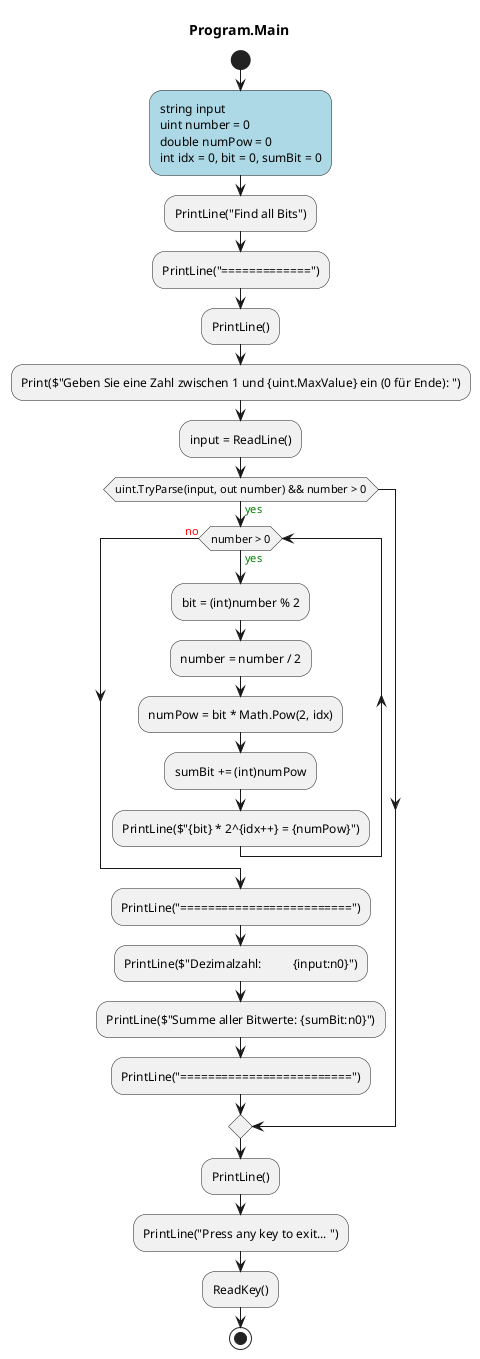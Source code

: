 @startuml Program.Main
title Program.Main
start
#LightBlue:string input
uint number = 0
double numPow = 0
int idx = 0, bit = 0, sumBit = 0;
:PrintLine("Find all Bits");
:PrintLine("=============");
:PrintLine();
:Print($"Geben Sie eine Zahl zwischen 1 und {uint.MaxValue} ein (0 für Ende): ");
:input = ReadLine();
if (uint.TryParse(input, out number) && number > 0) then (<color:green>yes)
    while (number > 0) is (<color:green>yes)
        :bit = (int)number % 2;
        :number = number / 2;
        :numPow = bit * Math.Pow(2, idx);
        :sumBit += (int)numPow;
        :PrintLine($"{bit} * 2^{idx++} = {numPow}");
    endwhile (<color:red>no)
    :PrintLine("=========================");
    :PrintLine($"Dezimalzahl:          {input:n0}");
    :PrintLine($"Summe aller Bitwerte: {sumBit:n0}");
    :PrintLine("=========================");
endif
:PrintLine();
:PrintLine("Press any key to exit... ");
:ReadKey();
stop
@enduml
